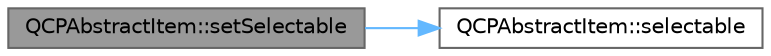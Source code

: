 digraph "QCPAbstractItem::setSelectable"
{
 // LATEX_PDF_SIZE
  bgcolor="transparent";
  edge [fontname=Helvetica,fontsize=10,labelfontname=Helvetica,labelfontsize=10];
  node [fontname=Helvetica,fontsize=10,shape=box,height=0.2,width=0.4];
  rankdir="LR";
  Node1 [label="QCPAbstractItem::setSelectable",height=0.2,width=0.4,color="gray40", fillcolor="grey60", style="filled", fontcolor="black",tooltip=" "];
  Node1 -> Node2 [color="steelblue1",style="solid"];
  Node2 [label="QCPAbstractItem::selectable",height=0.2,width=0.4,color="grey40", fillcolor="white", style="filled",URL="$class_q_c_p_abstract_item.html#ae29aa489767352b40c4aaa7ea50c5582",tooltip=" "];
}
